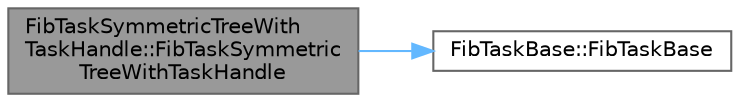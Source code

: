 digraph "FibTaskSymmetricTreeWithTaskHandle::FibTaskSymmetricTreeWithTaskHandle"
{
 // LATEX_PDF_SIZE
  bgcolor="transparent";
  edge [fontname=Helvetica,fontsize=10,labelfontname=Helvetica,labelfontsize=10];
  node [fontname=Helvetica,fontsize=10,shape=box,height=0.2,width=0.4];
  rankdir="LR";
  Node1 [id="Node000001",label="FibTaskSymmetricTreeWith\lTaskHandle::FibTaskSymmetric\lTreeWithTaskHandle",height=0.2,width=0.4,color="gray40", fillcolor="grey60", style="filled", fontcolor="black",tooltip=" "];
  Node1 -> Node2 [id="edge1_Node000001_Node000002",color="steelblue1",style="solid",tooltip=" "];
  Node2 [id="Node000002",label="FibTaskBase::FibTaskBase",height=0.2,width=0.4,color="grey40", fillcolor="white", style="filled",URL="$class_fib_task_base.html#ac4135455a5e14a566fe0d6e177d2cb6c",tooltip=" "];
}
